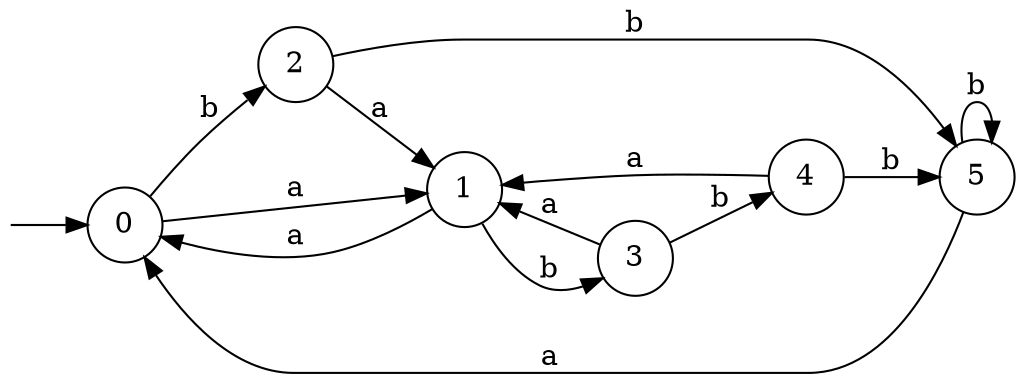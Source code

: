 digraph Automaton {
	 rankdir=LR
	n0[shape=none label="" height=0 width=0 ]
	n0->0
	0[shape=circle]
	node [shape = circle]
	0
	1
	2
	3
	4
	5
	0 -> 1 [label="a"]
	0 -> 2 [label="b"]
	1 -> 0 [label="a"]
	1 -> 3 [label="b"]
	2 -> 1 [label="a"]
	2 -> 5 [label="b"]
	3 -> 1 [label="a"]
	3 -> 4 [label="b"]
	4 -> 1 [label="a"]
	4 -> 5 [label="b"]
	5 -> 0 [label="a"]
	5 -> 5 [label="b"]
}
